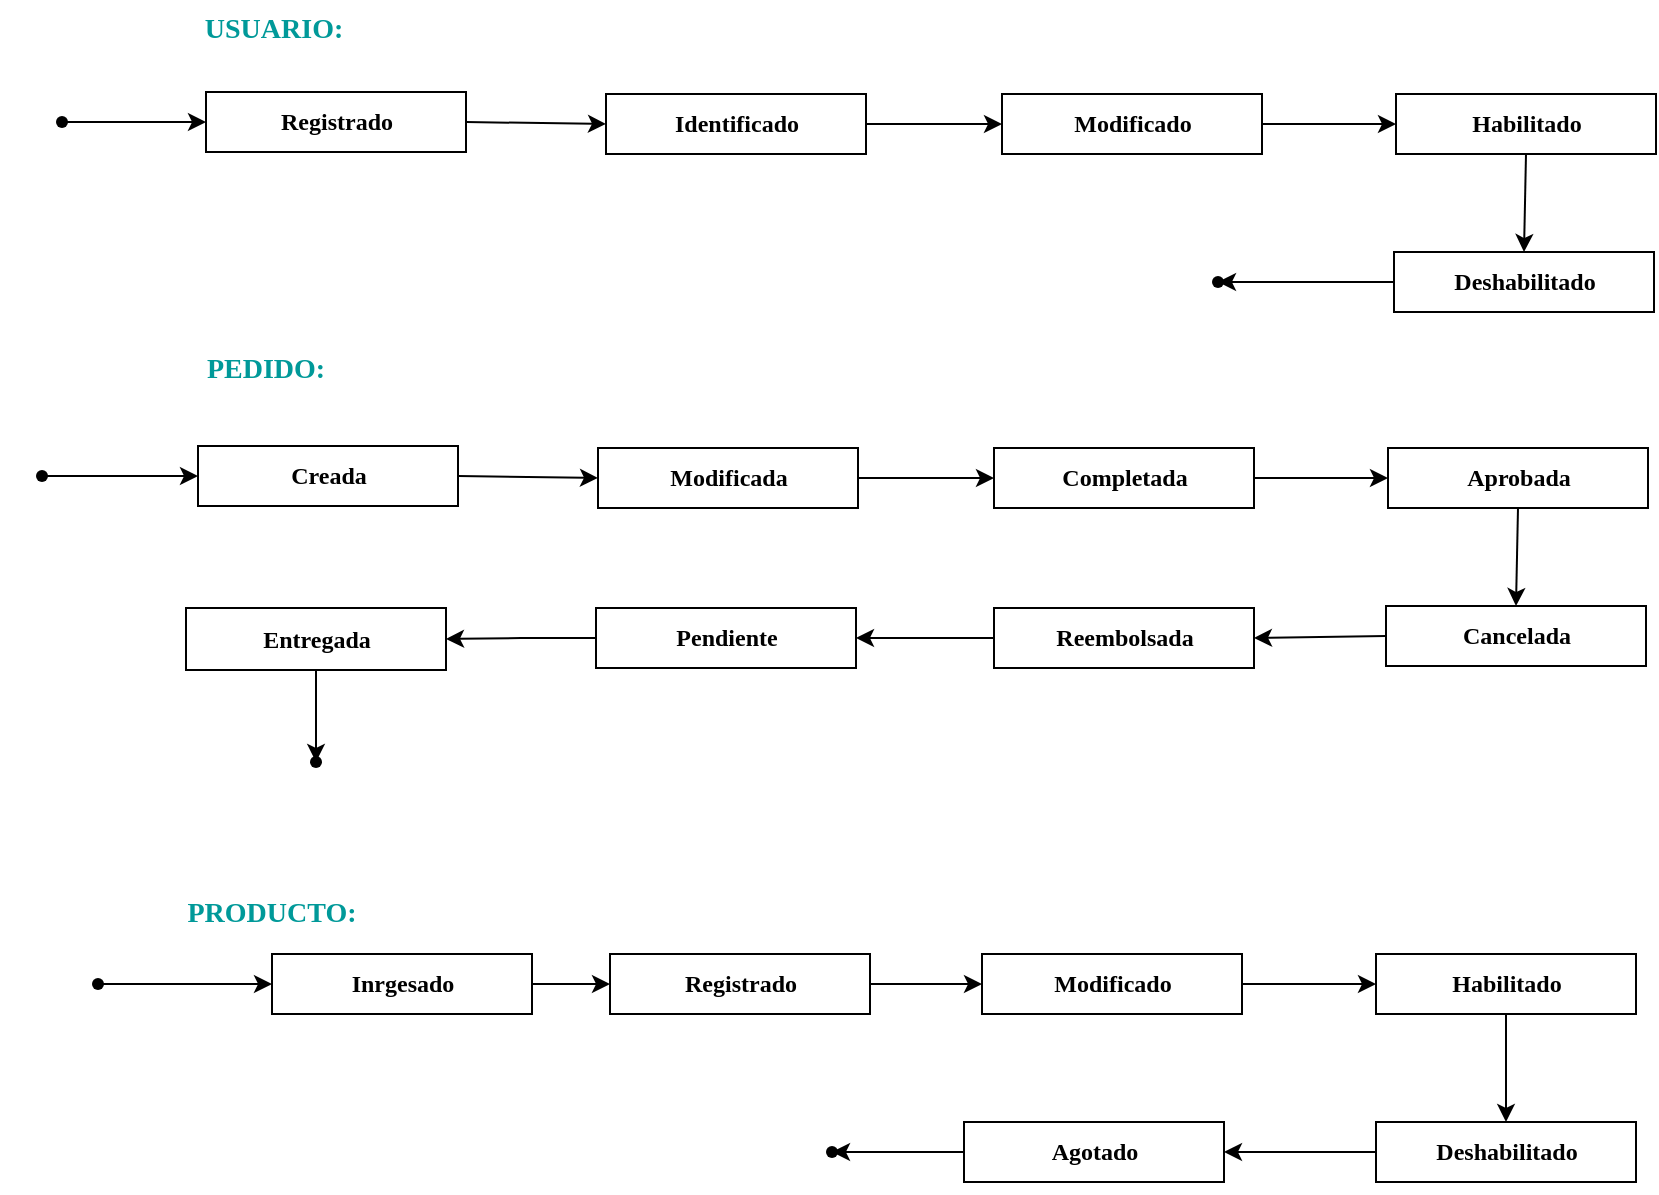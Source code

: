 <mxfile version="20.3.0" type="device"><diagram id="HYD3-vfGTggilbKMfNMj" name="Page-1"><mxGraphModel dx="1038" dy="659" grid="0" gridSize="10" guides="0" tooltips="1" connect="1" arrows="1" fold="1" page="1" pageScale="1" pageWidth="850" pageHeight="1100" math="0" shadow="0"><root><mxCell id="0"/><mxCell id="1" parent="0"/><mxCell id="b60qA7A2FDniJHNphkgk-1" value="&lt;b&gt;&lt;font face=&quot;Lucida Console&quot;&gt;Modificado&lt;/font&gt;&lt;/b&gt;" style="html=1;" vertex="1" parent="1"><mxGeometry x="518" y="211" width="130" height="30" as="geometry"/></mxCell><mxCell id="b60qA7A2FDniJHNphkgk-2" value="&lt;b&gt;&lt;font face=&quot;Lucida Console&quot;&gt;Registrado&lt;/font&gt;&lt;/b&gt;" style="html=1;" vertex="1" parent="1"><mxGeometry x="120" y="210" width="130" height="30" as="geometry"/></mxCell><mxCell id="b60qA7A2FDniJHNphkgk-3" value="&lt;b&gt;&lt;font face=&quot;Lucida Console&quot;&gt;Deshabilitado&lt;/font&gt;&lt;/b&gt;" style="html=1;" vertex="1" parent="1"><mxGeometry x="714" y="290" width="130" height="30" as="geometry"/></mxCell><mxCell id="b60qA7A2FDniJHNphkgk-5" value="&lt;font size=&quot;1&quot; color=&quot;#009999&quot; face=&quot;Lucida Console&quot;&gt;&lt;b style=&quot;line-height: 1.3; font-size: 14px;&quot;&gt;USUARIO:&lt;/b&gt;&lt;/font&gt;" style="text;html=1;strokeColor=none;fillColor=none;align=center;verticalAlign=middle;whiteSpace=wrap;rounded=0;" vertex="1" parent="1"><mxGeometry x="124" y="164" width="60" height="30" as="geometry"/></mxCell><mxCell id="b60qA7A2FDniJHNphkgk-6" value="&lt;b&gt;&lt;font face=&quot;Lucida Console&quot;&gt;Habilitado&lt;/font&gt;&lt;/b&gt;" style="html=1;" vertex="1" parent="1"><mxGeometry x="715" y="211" width="130" height="30" as="geometry"/></mxCell><mxCell id="b60qA7A2FDniJHNphkgk-7" value="&lt;b&gt;&lt;font face=&quot;Lucida Console&quot;&gt;Identificado&lt;/font&gt;&lt;/b&gt;" style="html=1;" vertex="1" parent="1"><mxGeometry x="320" y="211" width="130" height="30" as="geometry"/></mxCell><mxCell id="b60qA7A2FDniJHNphkgk-8" value="" style="shape=waypoint;sketch=0;fillStyle=solid;size=6;pointerEvents=1;points=[];fillColor=none;resizable=0;rotatable=0;perimeter=centerPerimeter;snapToPoint=1;fontFamily=Lucida Console;fontSize=14;fontColor=#009999;" vertex="1" parent="1"><mxGeometry x="28" y="205" width="40" height="40" as="geometry"/></mxCell><mxCell id="b60qA7A2FDniJHNphkgk-9" value="" style="endArrow=classic;html=1;rounded=0;fontFamily=Lucida Console;fontSize=14;fontColor=#009999;exitX=0.59;exitY=0.525;exitDx=0;exitDy=0;exitPerimeter=0;entryX=0;entryY=0.5;entryDx=0;entryDy=0;" edge="1" parent="1" source="b60qA7A2FDniJHNphkgk-8" target="b60qA7A2FDniJHNphkgk-2"><mxGeometry width="50" height="50" relative="1" as="geometry"><mxPoint x="77" y="228" as="sourcePoint"/><mxPoint x="348" y="300" as="targetPoint"/></mxGeometry></mxCell><mxCell id="b60qA7A2FDniJHNphkgk-10" value="" style="endArrow=classic;html=1;rounded=0;fontFamily=Lucida Console;fontSize=14;fontColor=#009999;exitX=1;exitY=0.5;exitDx=0;exitDy=0;entryX=0;entryY=0.5;entryDx=0;entryDy=0;" edge="1" parent="1" source="b60qA7A2FDniJHNphkgk-2" target="b60qA7A2FDniJHNphkgk-7"><mxGeometry width="50" height="50" relative="1" as="geometry"><mxPoint x="277" y="257" as="sourcePoint"/><mxPoint x="349" y="257" as="targetPoint"/></mxGeometry></mxCell><mxCell id="b60qA7A2FDniJHNphkgk-12" value="" style="endArrow=classic;html=1;rounded=0;fontFamily=Lucida Console;fontSize=14;fontColor=#009999;entryX=0;entryY=0.5;entryDx=0;entryDy=0;exitX=1;exitY=0.5;exitDx=0;exitDy=0;" edge="1" parent="1" source="b60qA7A2FDniJHNphkgk-7" target="b60qA7A2FDniJHNphkgk-1"><mxGeometry width="50" height="50" relative="1" as="geometry"><mxPoint x="449" y="224" as="sourcePoint"/><mxPoint x="330" y="236" as="targetPoint"/></mxGeometry></mxCell><mxCell id="b60qA7A2FDniJHNphkgk-13" value="" style="endArrow=classic;html=1;rounded=0;fontFamily=Lucida Console;fontSize=14;fontColor=#009999;entryX=0;entryY=0.5;entryDx=0;entryDy=0;exitX=1;exitY=0.5;exitDx=0;exitDy=0;" edge="1" parent="1" source="b60qA7A2FDniJHNphkgk-1" target="b60qA7A2FDniJHNphkgk-6"><mxGeometry width="50" height="50" relative="1" as="geometry"><mxPoint x="460" y="236" as="sourcePoint"/><mxPoint x="528" y="236" as="targetPoint"/></mxGeometry></mxCell><mxCell id="b60qA7A2FDniJHNphkgk-14" value="" style="endArrow=classic;html=1;rounded=0;fontFamily=Lucida Console;fontSize=14;fontColor=#009999;entryX=0.5;entryY=0;entryDx=0;entryDy=0;exitX=0.5;exitY=1;exitDx=0;exitDy=0;" edge="1" parent="1" source="b60qA7A2FDniJHNphkgk-6" target="b60qA7A2FDniJHNphkgk-3"><mxGeometry width="50" height="50" relative="1" as="geometry"><mxPoint x="470" y="246" as="sourcePoint"/><mxPoint x="538" y="246" as="targetPoint"/></mxGeometry></mxCell><mxCell id="b60qA7A2FDniJHNphkgk-15" value="" style="endArrow=classic;html=1;rounded=0;fontFamily=Lucida Console;fontSize=14;fontColor=#009999;exitX=0;exitY=0.5;exitDx=0;exitDy=0;" edge="1" parent="1" source="b60qA7A2FDniJHNphkgk-3" target="b60qA7A2FDniJHNphkgk-16"><mxGeometry width="50" height="50" relative="1" as="geometry"><mxPoint x="480" y="256" as="sourcePoint"/><mxPoint x="779" y="364" as="targetPoint"/></mxGeometry></mxCell><mxCell id="b60qA7A2FDniJHNphkgk-16" value="" style="shape=waypoint;sketch=0;fillStyle=solid;size=6;pointerEvents=1;points=[];fillColor=none;resizable=0;rotatable=0;perimeter=centerPerimeter;snapToPoint=1;fontFamily=Lucida Console;fontSize=14;fontColor=#009999;" vertex="1" parent="1"><mxGeometry x="606" y="285" width="40" height="40" as="geometry"/></mxCell><mxCell id="b60qA7A2FDniJHNphkgk-18" value="&lt;font face=&quot;Lucida Console&quot; color=&quot;#009999&quot;&gt;&lt;span style=&quot;font-size: 14px;&quot;&gt;&lt;b&gt;PEDIDO:&lt;/b&gt;&lt;/span&gt;&lt;/font&gt;" style="text;html=1;strokeColor=none;fillColor=none;align=center;verticalAlign=middle;whiteSpace=wrap;rounded=0;" vertex="1" parent="1"><mxGeometry x="120" y="334" width="60" height="30" as="geometry"/></mxCell><mxCell id="b60qA7A2FDniJHNphkgk-43" value="&lt;b&gt;&lt;font face=&quot;Lucida Console&quot;&gt;Completada&lt;/font&gt;&lt;/b&gt;" style="html=1;" vertex="1" parent="1"><mxGeometry x="514" y="388" width="130" height="30" as="geometry"/></mxCell><mxCell id="b60qA7A2FDniJHNphkgk-44" value="&lt;b&gt;&lt;font face=&quot;Lucida Console&quot;&gt;Creada&lt;/font&gt;&lt;/b&gt;" style="html=1;" vertex="1" parent="1"><mxGeometry x="116" y="387" width="130" height="30" as="geometry"/></mxCell><mxCell id="b60qA7A2FDniJHNphkgk-45" value="&lt;b&gt;&lt;font face=&quot;Lucida Console&quot;&gt;Cancelada&lt;/font&gt;&lt;/b&gt;" style="html=1;" vertex="1" parent="1"><mxGeometry x="710" y="467" width="130" height="30" as="geometry"/></mxCell><mxCell id="b60qA7A2FDniJHNphkgk-46" value="&lt;b&gt;&lt;font face=&quot;Lucida Console&quot;&gt;Aprobada&lt;/font&gt;&lt;/b&gt;" style="html=1;" vertex="1" parent="1"><mxGeometry x="711" y="388" width="130" height="30" as="geometry"/></mxCell><mxCell id="b60qA7A2FDniJHNphkgk-47" value="&lt;b&gt;&lt;font face=&quot;Lucida Console&quot;&gt;Modificada&lt;/font&gt;&lt;/b&gt;" style="html=1;" vertex="1" parent="1"><mxGeometry x="316" y="388" width="130" height="30" as="geometry"/></mxCell><mxCell id="b60qA7A2FDniJHNphkgk-48" value="" style="endArrow=classic;html=1;rounded=0;fontFamily=Lucida Console;fontSize=14;fontColor=#009999;exitDx=0;exitDy=0;exitPerimeter=0;entryX=0;entryY=0.5;entryDx=0;entryDy=0;startArrow=none;" edge="1" parent="1" target="b60qA7A2FDniJHNphkgk-44"><mxGeometry width="50" height="50" relative="1" as="geometry"><mxPoint x="41" y="402" as="sourcePoint"/><mxPoint x="344" y="477" as="targetPoint"/></mxGeometry></mxCell><mxCell id="b60qA7A2FDniJHNphkgk-49" value="" style="endArrow=classic;html=1;rounded=0;fontFamily=Lucida Console;fontSize=14;fontColor=#009999;exitX=1;exitY=0.5;exitDx=0;exitDy=0;entryX=0;entryY=0.5;entryDx=0;entryDy=0;" edge="1" parent="1" source="b60qA7A2FDniJHNphkgk-44" target="b60qA7A2FDniJHNphkgk-47"><mxGeometry width="50" height="50" relative="1" as="geometry"><mxPoint x="273" y="434" as="sourcePoint"/><mxPoint x="345" y="434" as="targetPoint"/></mxGeometry></mxCell><mxCell id="b60qA7A2FDniJHNphkgk-50" value="" style="endArrow=classic;html=1;rounded=0;fontFamily=Lucida Console;fontSize=14;fontColor=#009999;entryX=0;entryY=0.5;entryDx=0;entryDy=0;exitX=1;exitY=0.5;exitDx=0;exitDy=0;" edge="1" parent="1" source="b60qA7A2FDniJHNphkgk-47" target="b60qA7A2FDniJHNphkgk-43"><mxGeometry width="50" height="50" relative="1" as="geometry"><mxPoint x="445" y="401" as="sourcePoint"/><mxPoint x="326" y="413" as="targetPoint"/></mxGeometry></mxCell><mxCell id="b60qA7A2FDniJHNphkgk-51" value="" style="endArrow=classic;html=1;rounded=0;fontFamily=Lucida Console;fontSize=14;fontColor=#009999;entryX=0;entryY=0.5;entryDx=0;entryDy=0;exitX=1;exitY=0.5;exitDx=0;exitDy=0;" edge="1" parent="1" source="b60qA7A2FDniJHNphkgk-43" target="b60qA7A2FDniJHNphkgk-46"><mxGeometry width="50" height="50" relative="1" as="geometry"><mxPoint x="456" y="413" as="sourcePoint"/><mxPoint x="524" y="413" as="targetPoint"/></mxGeometry></mxCell><mxCell id="b60qA7A2FDniJHNphkgk-52" value="" style="endArrow=classic;html=1;rounded=0;fontFamily=Lucida Console;fontSize=14;fontColor=#009999;entryX=0.5;entryY=0;entryDx=0;entryDy=0;exitX=0.5;exitY=1;exitDx=0;exitDy=0;" edge="1" parent="1" source="b60qA7A2FDniJHNphkgk-46" target="b60qA7A2FDniJHNphkgk-45"><mxGeometry width="50" height="50" relative="1" as="geometry"><mxPoint x="466" y="423" as="sourcePoint"/><mxPoint x="534" y="423" as="targetPoint"/></mxGeometry></mxCell><mxCell id="b60qA7A2FDniJHNphkgk-53" value="" style="endArrow=classic;html=1;rounded=0;fontFamily=Lucida Console;fontSize=14;fontColor=#009999;exitX=0;exitY=0.5;exitDx=0;exitDy=0;entryX=1;entryY=0.5;entryDx=0;entryDy=0;" edge="1" parent="1" source="b60qA7A2FDniJHNphkgk-45" target="b60qA7A2FDniJHNphkgk-54"><mxGeometry width="50" height="50" relative="1" as="geometry"><mxPoint x="476" y="433" as="sourcePoint"/><mxPoint x="775" y="541" as="targetPoint"/></mxGeometry></mxCell><mxCell id="b60qA7A2FDniJHNphkgk-56" value="" style="edgeStyle=orthogonalEdgeStyle;rounded=0;orthogonalLoop=1;jettySize=auto;html=1;fontFamily=Lucida Console;fontSize=14;fontColor=#009999;" edge="1" parent="1" source="b60qA7A2FDniJHNphkgk-54" target="b60qA7A2FDniJHNphkgk-55"><mxGeometry relative="1" as="geometry"/></mxCell><mxCell id="b60qA7A2FDniJHNphkgk-54" value="&lt;b&gt;&lt;font face=&quot;Lucida Console&quot;&gt;Reembolsada&lt;/font&gt;&lt;/b&gt;" style="html=1;" vertex="1" parent="1"><mxGeometry x="514" y="468" width="130" height="30" as="geometry"/></mxCell><mxCell id="b60qA7A2FDniJHNphkgk-58" value="" style="edgeStyle=orthogonalEdgeStyle;rounded=0;orthogonalLoop=1;jettySize=auto;html=1;fontFamily=Lucida Console;fontSize=14;fontColor=#009999;" edge="1" parent="1" source="b60qA7A2FDniJHNphkgk-55" target="b60qA7A2FDniJHNphkgk-57"><mxGeometry relative="1" as="geometry"/></mxCell><mxCell id="b60qA7A2FDniJHNphkgk-55" value="&lt;b&gt;&lt;font face=&quot;Lucida Console&quot;&gt;Pendiente&lt;/font&gt;&lt;/b&gt;" style="html=1;" vertex="1" parent="1"><mxGeometry x="315" y="468" width="130" height="30" as="geometry"/></mxCell><mxCell id="b60qA7A2FDniJHNphkgk-111" value="" style="edgeStyle=orthogonalEdgeStyle;rounded=0;orthogonalLoop=1;jettySize=auto;html=1;fontFamily=Lucida Console;fontSize=14;fontColor=#009999;entryX=0.49;entryY=0.55;entryDx=0;entryDy=0;entryPerimeter=0;" edge="1" parent="1" source="b60qA7A2FDniJHNphkgk-57" target="b60qA7A2FDniJHNphkgk-61"><mxGeometry relative="1" as="geometry"><mxPoint x="175" y="546" as="targetPoint"/></mxGeometry></mxCell><mxCell id="b60qA7A2FDniJHNphkgk-57" value="&lt;b&gt;&lt;font face=&quot;Lucida Console&quot;&gt;Entregada&lt;/font&gt;&lt;/b&gt;" style="html=1;" vertex="1" parent="1"><mxGeometry x="110" y="468" width="130" height="31" as="geometry"/></mxCell><mxCell id="b60qA7A2FDniJHNphkgk-61" value="" style="shape=waypoint;sketch=0;fillStyle=solid;size=6;pointerEvents=1;points=[];fillColor=none;resizable=0;rotatable=0;perimeter=centerPerimeter;snapToPoint=1;fontFamily=Lucida Console;fontSize=14;fontColor=#009999;" vertex="1" parent="1"><mxGeometry x="155" y="525" width="40" height="40" as="geometry"/></mxCell><mxCell id="b60qA7A2FDniJHNphkgk-63" value="" style="endArrow=none;html=1;rounded=0;fontFamily=Lucida Console;fontSize=14;fontColor=#009999;exitDx=0;exitDy=0;exitPerimeter=0;entryDx=0;entryDy=0;startArrow=none;" edge="1" parent="1" source="b60qA7A2FDniJHNphkgk-62"><mxGeometry width="50" height="50" relative="1" as="geometry"><mxPoint x="44" y="402" as="sourcePoint"/><mxPoint x="41" y="402" as="targetPoint"/></mxGeometry></mxCell><mxCell id="b60qA7A2FDniJHNphkgk-104" value="" style="edgeStyle=orthogonalEdgeStyle;rounded=0;orthogonalLoop=1;jettySize=auto;html=1;fontFamily=Lucida Console;fontSize=14;fontColor=#009999;" edge="1" parent="1" source="b60qA7A2FDniJHNphkgk-84" target="b60qA7A2FDniJHNphkgk-102"><mxGeometry relative="1" as="geometry"/></mxCell><mxCell id="b60qA7A2FDniJHNphkgk-84" value="&lt;b&gt;&lt;font face=&quot;Lucida Console&quot;&gt;Modificado&lt;/font&gt;&lt;/b&gt;" style="html=1;" vertex="1" parent="1"><mxGeometry x="508" y="641" width="130" height="30" as="geometry"/></mxCell><mxCell id="b60qA7A2FDniJHNphkgk-85" value="&lt;font face=&quot;Lucida Console&quot;&gt;&lt;b&gt;Inrgesado&lt;/b&gt;&lt;/font&gt;" style="html=1;" vertex="1" parent="1"><mxGeometry x="153" y="641" width="130" height="30" as="geometry"/></mxCell><mxCell id="b60qA7A2FDniJHNphkgk-86" value="&lt;b&gt;&lt;font face=&quot;Lucida Console&quot;&gt;Registrado&lt;/font&gt;&lt;/b&gt;" style="html=1;" vertex="1" parent="1"><mxGeometry x="322" y="641" width="130" height="30" as="geometry"/></mxCell><mxCell id="b60qA7A2FDniJHNphkgk-87" value="" style="endArrow=classic;html=1;rounded=0;fontFamily=Lucida Console;fontSize=14;fontColor=#009999;exitDx=0;exitDy=0;exitPerimeter=0;entryX=0;entryY=0.5;entryDx=0;entryDy=0;startArrow=none;" edge="1" parent="1" target="b60qA7A2FDniJHNphkgk-85"><mxGeometry width="50" height="50" relative="1" as="geometry"><mxPoint x="78" y="656" as="sourcePoint"/><mxPoint x="381" y="731" as="targetPoint"/></mxGeometry></mxCell><mxCell id="b60qA7A2FDniJHNphkgk-88" value="" style="endArrow=classic;html=1;rounded=0;fontFamily=Lucida Console;fontSize=14;fontColor=#009999;exitX=1;exitY=0.5;exitDx=0;exitDy=0;entryX=0;entryY=0.5;entryDx=0;entryDy=0;" edge="1" parent="1" source="b60qA7A2FDniJHNphkgk-85" target="b60qA7A2FDniJHNphkgk-86"><mxGeometry width="50" height="50" relative="1" as="geometry"><mxPoint x="310" y="688" as="sourcePoint"/><mxPoint x="382" y="688" as="targetPoint"/></mxGeometry></mxCell><mxCell id="b60qA7A2FDniJHNphkgk-89" value="" style="endArrow=classic;html=1;rounded=0;fontFamily=Lucida Console;fontSize=14;fontColor=#009999;entryX=0;entryY=0.5;entryDx=0;entryDy=0;exitX=1;exitY=0.5;exitDx=0;exitDy=0;" edge="1" parent="1" source="b60qA7A2FDniJHNphkgk-86" target="b60qA7A2FDniJHNphkgk-84"><mxGeometry width="50" height="50" relative="1" as="geometry"><mxPoint x="482" y="655" as="sourcePoint"/><mxPoint x="363" y="667" as="targetPoint"/></mxGeometry></mxCell><mxCell id="b60qA7A2FDniJHNphkgk-107" value="" style="edgeStyle=orthogonalEdgeStyle;rounded=0;orthogonalLoop=1;jettySize=auto;html=1;fontFamily=Lucida Console;fontSize=14;fontColor=#009999;" edge="1" parent="1" source="b60qA7A2FDniJHNphkgk-94" target="b60qA7A2FDniJHNphkgk-106"><mxGeometry relative="1" as="geometry"/></mxCell><mxCell id="b60qA7A2FDniJHNphkgk-94" value="&lt;font face=&quot;Lucida Console&quot;&gt;&lt;b&gt;Deshabilitado&lt;/b&gt;&lt;/font&gt;" style="html=1;" vertex="1" parent="1"><mxGeometry x="705" y="725" width="130" height="30" as="geometry"/></mxCell><mxCell id="b60qA7A2FDniJHNphkgk-97" value="" style="edgeStyle=orthogonalEdgeStyle;rounded=0;orthogonalLoop=1;jettySize=auto;html=1;fontFamily=Lucida Console;fontSize=14;fontColor=#009999;exitX=0;exitY=0.5;exitDx=0;exitDy=0;entryX=0.485;entryY=0.53;entryDx=0;entryDy=0;entryPerimeter=0;" edge="1" parent="1" source="b60qA7A2FDniJHNphkgk-106" target="b60qA7A2FDniJHNphkgk-99"><mxGeometry relative="1" as="geometry"><mxPoint x="408" y="740" as="targetPoint"/><mxPoint x="440" y="740" as="sourcePoint"/></mxGeometry></mxCell><mxCell id="b60qA7A2FDniJHNphkgk-99" value="" style="shape=waypoint;sketch=0;fillStyle=solid;size=6;pointerEvents=1;points=[];fillColor=none;resizable=0;rotatable=0;perimeter=centerPerimeter;snapToPoint=1;fontFamily=Lucida Console;fontSize=14;fontColor=#009999;" vertex="1" parent="1"><mxGeometry x="413" y="720" width="40" height="40" as="geometry"/></mxCell><mxCell id="b60qA7A2FDniJHNphkgk-100" value="" style="endArrow=none;html=1;rounded=0;fontFamily=Lucida Console;fontSize=14;fontColor=#009999;exitDx=0;exitDy=0;exitPerimeter=0;entryDx=0;entryDy=0;startArrow=none;" edge="1" parent="1" source="b60qA7A2FDniJHNphkgk-108"><mxGeometry width="50" height="50" relative="1" as="geometry"><mxPoint x="81" y="656" as="sourcePoint"/><mxPoint x="78" y="656" as="targetPoint"/></mxGeometry></mxCell><mxCell id="b60qA7A2FDniJHNphkgk-101" value="&lt;font face=&quot;Lucida Console&quot; color=&quot;#009999&quot;&gt;&lt;span style=&quot;font-size: 14px;&quot;&gt;&lt;b&gt;PRODUCTO:&lt;/b&gt;&lt;/span&gt;&lt;/font&gt;" style="text;html=1;strokeColor=none;fillColor=none;align=center;verticalAlign=middle;whiteSpace=wrap;rounded=0;" vertex="1" parent="1"><mxGeometry x="123" y="606" width="60" height="30" as="geometry"/></mxCell><mxCell id="b60qA7A2FDniJHNphkgk-105" value="" style="edgeStyle=orthogonalEdgeStyle;rounded=0;orthogonalLoop=1;jettySize=auto;html=1;fontFamily=Lucida Console;fontSize=14;fontColor=#009999;" edge="1" parent="1" source="b60qA7A2FDniJHNphkgk-102" target="b60qA7A2FDniJHNphkgk-94"><mxGeometry relative="1" as="geometry"/></mxCell><mxCell id="b60qA7A2FDniJHNphkgk-102" value="&lt;b&gt;&lt;font face=&quot;Lucida Console&quot;&gt;Habilitado&lt;/font&gt;&lt;/b&gt;" style="html=1;" vertex="1" parent="1"><mxGeometry x="705" y="641" width="130" height="30" as="geometry"/></mxCell><mxCell id="b60qA7A2FDniJHNphkgk-106" value="&lt;font face=&quot;Lucida Console&quot;&gt;&lt;b&gt;Agotado&lt;/b&gt;&lt;/font&gt;" style="html=1;" vertex="1" parent="1"><mxGeometry x="499" y="725" width="130" height="30" as="geometry"/></mxCell><mxCell id="b60qA7A2FDniJHNphkgk-108" value="" style="shape=waypoint;sketch=0;fillStyle=solid;size=6;pointerEvents=1;points=[];fillColor=none;resizable=0;rotatable=0;perimeter=centerPerimeter;snapToPoint=1;fontFamily=Lucida Console;fontSize=14;fontColor=#009999;" vertex="1" parent="1"><mxGeometry x="46" y="636" width="40" height="40" as="geometry"/></mxCell><mxCell id="b60qA7A2FDniJHNphkgk-109" value="" style="endArrow=none;html=1;rounded=0;fontFamily=Lucida Console;fontSize=14;fontColor=#009999;exitX=0.59;exitY=0.525;exitDx=0;exitDy=0;exitPerimeter=0;entryDx=0;entryDy=0;" edge="1" parent="1" target="b60qA7A2FDniJHNphkgk-108"><mxGeometry width="50" height="50" relative="1" as="geometry"><mxPoint x="81" y="656" as="sourcePoint"/><mxPoint x="78" y="656" as="targetPoint"/></mxGeometry></mxCell><mxCell id="b60qA7A2FDniJHNphkgk-62" value="" style="shape=waypoint;sketch=0;fillStyle=solid;size=6;pointerEvents=1;points=[];fillColor=none;resizable=0;rotatable=0;perimeter=centerPerimeter;snapToPoint=1;fontFamily=Lucida Console;fontSize=14;fontColor=#009999;" vertex="1" parent="1"><mxGeometry x="18" y="382" width="40" height="40" as="geometry"/></mxCell><mxCell id="b60qA7A2FDniJHNphkgk-110" value="" style="endArrow=none;html=1;rounded=0;fontFamily=Lucida Console;fontSize=14;fontColor=#009999;exitX=0.59;exitY=0.525;exitDx=0;exitDy=0;exitPerimeter=0;entryDx=0;entryDy=0;" edge="1" parent="1" target="b60qA7A2FDniJHNphkgk-62"><mxGeometry width="50" height="50" relative="1" as="geometry"><mxPoint x="44" y="402" as="sourcePoint"/><mxPoint x="41" y="402" as="targetPoint"/></mxGeometry></mxCell></root></mxGraphModel></diagram></mxfile>